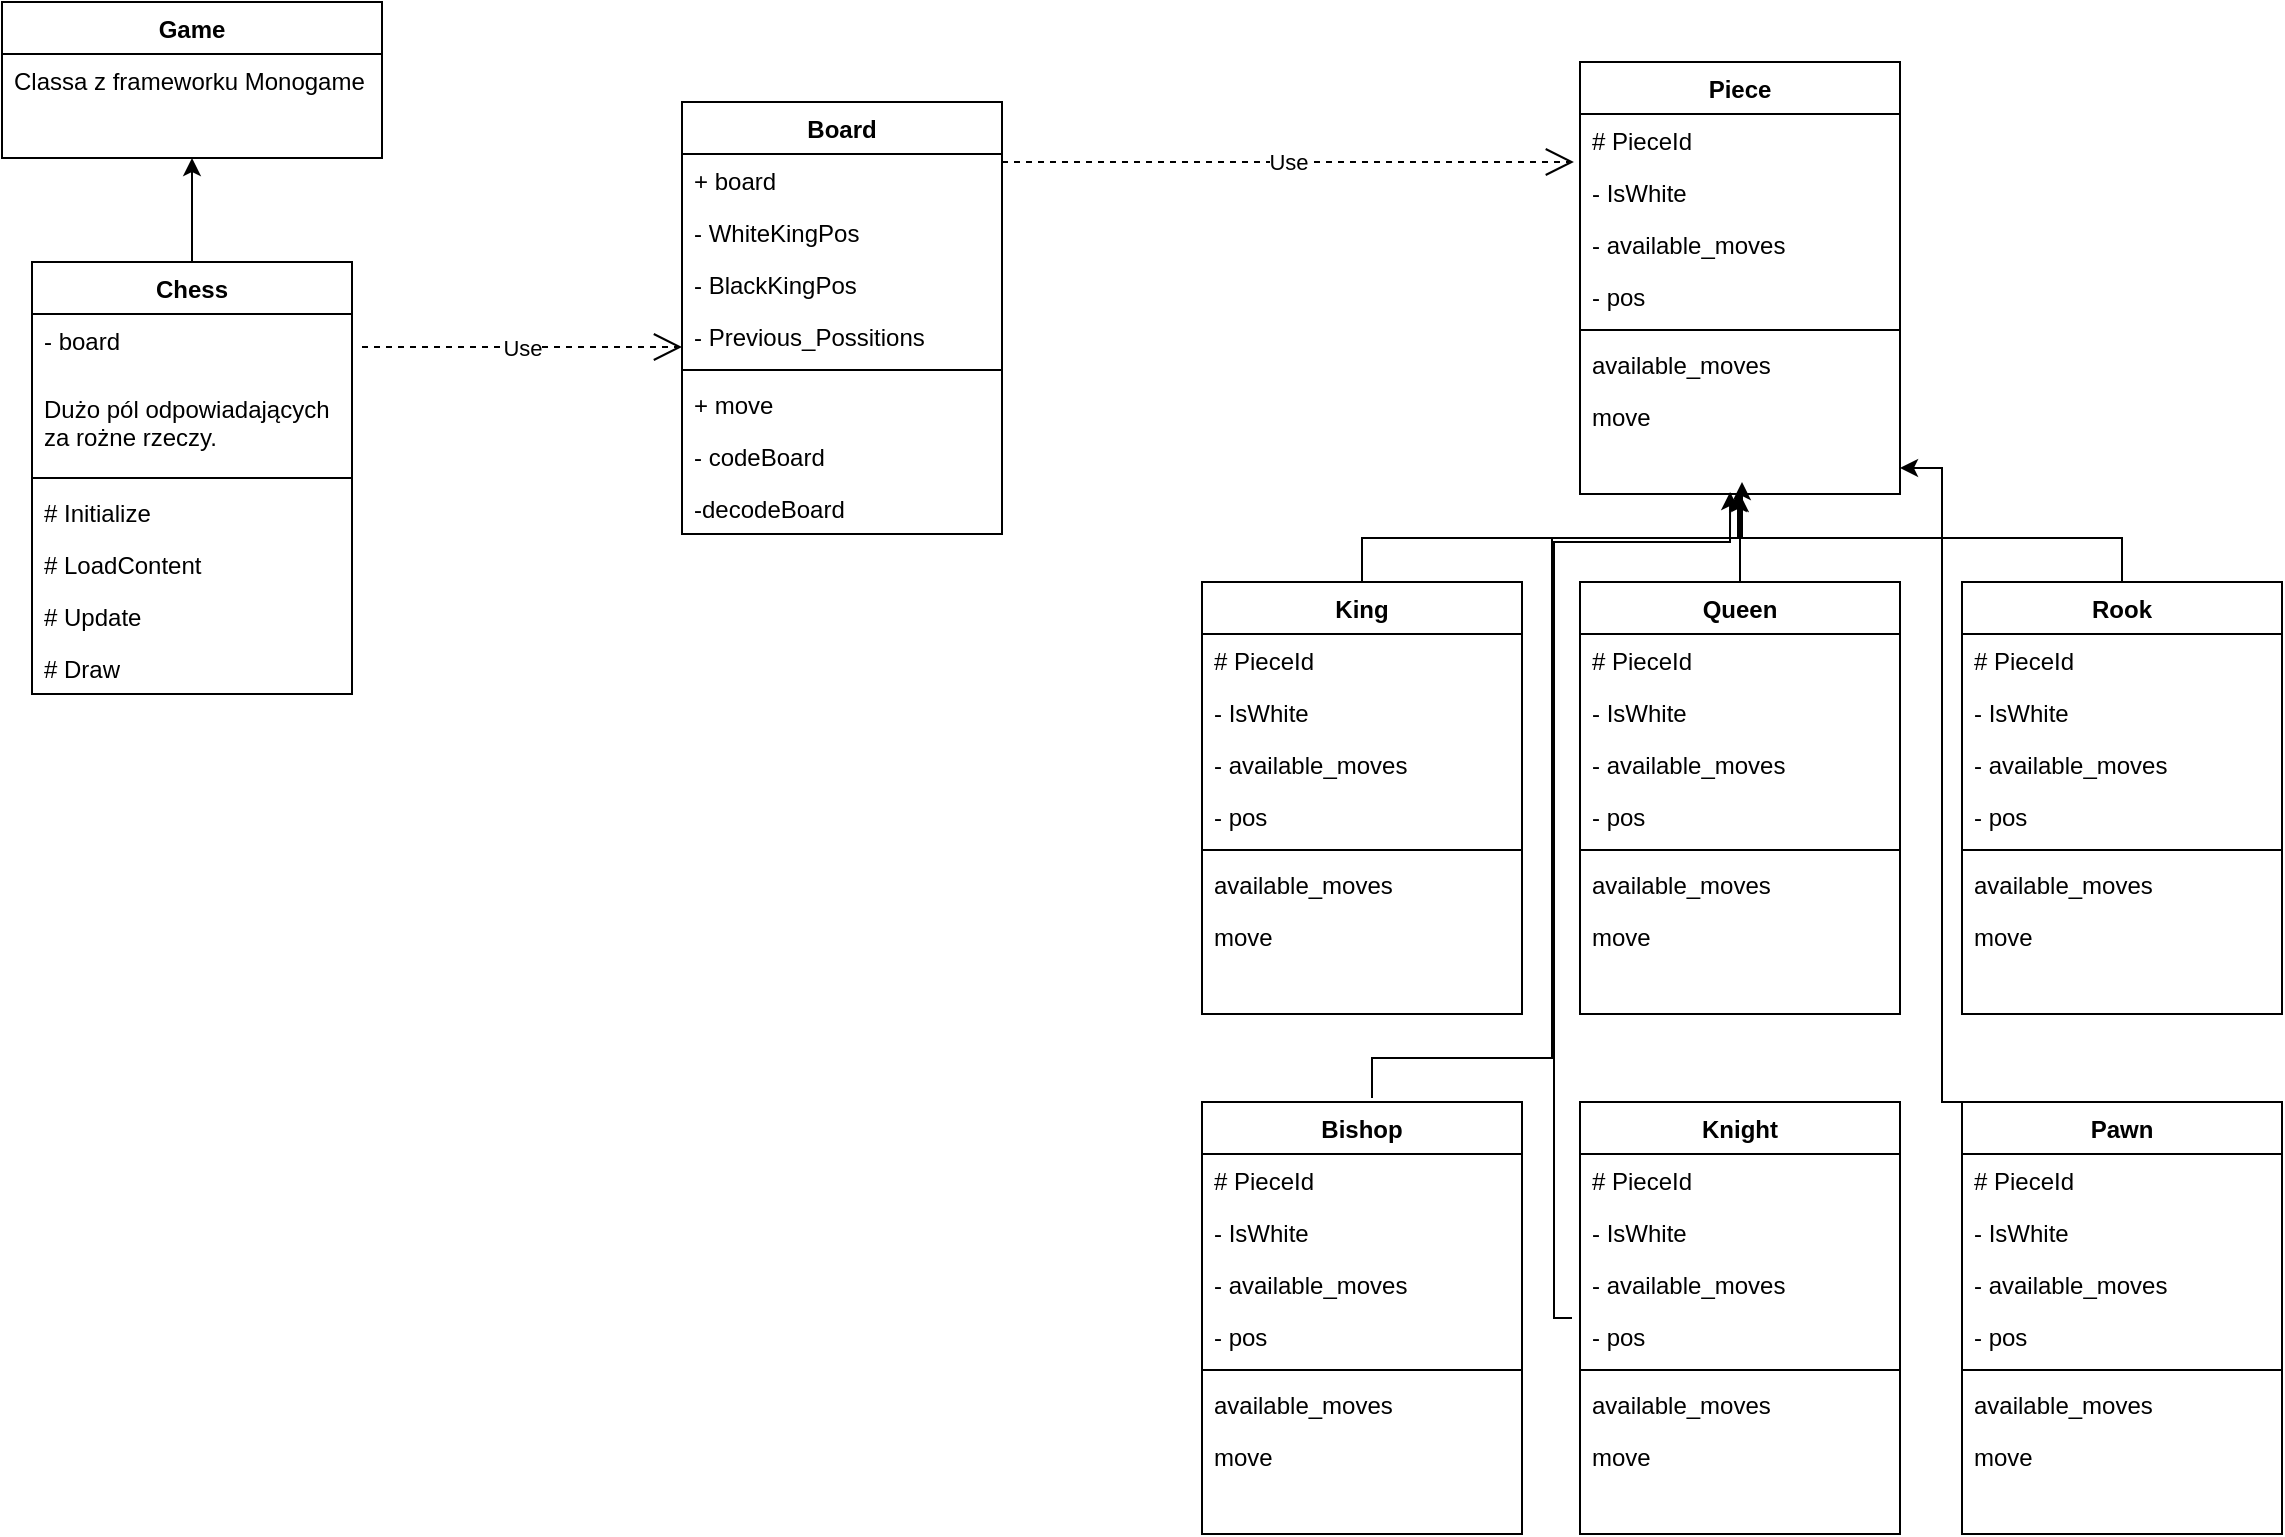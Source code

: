 <mxfile version="21.3.2" type="device">
  <diagram id="C5RBs43oDa-KdzZeNtuy" name="Page-1">
    <mxGraphModel dx="1391" dy="738" grid="1" gridSize="10" guides="1" tooltips="1" connect="1" arrows="1" fold="1" page="1" pageScale="1" pageWidth="1169" pageHeight="1654" math="0" shadow="0">
      <root>
        <mxCell id="WIyWlLk6GJQsqaUBKTNV-0" />
        <mxCell id="WIyWlLk6GJQsqaUBKTNV-1" parent="WIyWlLk6GJQsqaUBKTNV-0" />
        <mxCell id="hnld6J4qSKMDyMqWnXTM-0" value="Board" style="swimlane;fontStyle=1;align=center;verticalAlign=top;childLayout=stackLayout;horizontal=1;startSize=26;horizontalStack=0;resizeParent=1;resizeParentMax=0;resizeLast=0;collapsible=1;marginBottom=0;whiteSpace=wrap;html=1;swimlaneLine=1;" parent="WIyWlLk6GJQsqaUBKTNV-1" vertex="1">
          <mxGeometry x="360" y="70" width="160" height="216" as="geometry" />
        </mxCell>
        <mxCell id="hnld6J4qSKMDyMqWnXTM-6" value="+ board" style="text;strokeColor=none;fillColor=none;align=left;verticalAlign=top;spacingLeft=4;spacingRight=4;overflow=hidden;rotatable=0;points=[[0,0.5],[1,0.5]];portConstraint=eastwest;whiteSpace=wrap;html=1;" parent="hnld6J4qSKMDyMqWnXTM-0" vertex="1">
          <mxGeometry y="26" width="160" height="26" as="geometry" />
        </mxCell>
        <mxCell id="f7uFhoru8ntoQGOckVNi-17" value="- WhiteKingPos" style="text;strokeColor=none;fillColor=none;align=left;verticalAlign=top;spacingLeft=4;spacingRight=4;overflow=hidden;rotatable=0;points=[[0,0.5],[1,0.5]];portConstraint=eastwest;whiteSpace=wrap;html=1;" vertex="1" parent="hnld6J4qSKMDyMqWnXTM-0">
          <mxGeometry y="52" width="160" height="26" as="geometry" />
        </mxCell>
        <mxCell id="f7uFhoru8ntoQGOckVNi-18" value="- BlackKingPos" style="text;strokeColor=none;fillColor=none;align=left;verticalAlign=top;spacingLeft=4;spacingRight=4;overflow=hidden;rotatable=0;points=[[0,0.5],[1,0.5]];portConstraint=eastwest;whiteSpace=wrap;html=1;" vertex="1" parent="hnld6J4qSKMDyMqWnXTM-0">
          <mxGeometry y="78" width="160" height="26" as="geometry" />
        </mxCell>
        <mxCell id="f7uFhoru8ntoQGOckVNi-80" value="- Previous_Possitions" style="text;strokeColor=none;fillColor=none;align=left;verticalAlign=top;spacingLeft=4;spacingRight=4;overflow=hidden;rotatable=0;points=[[0,0.5],[1,0.5]];portConstraint=eastwest;whiteSpace=wrap;html=1;" vertex="1" parent="hnld6J4qSKMDyMqWnXTM-0">
          <mxGeometry y="104" width="160" height="26" as="geometry" />
        </mxCell>
        <mxCell id="f7uFhoru8ntoQGOckVNi-81" value="" style="line;strokeWidth=1;fillColor=none;align=left;verticalAlign=middle;spacingTop=-1;spacingLeft=3;spacingRight=3;rotatable=0;labelPosition=right;points=[];portConstraint=eastwest;strokeColor=inherit;" vertex="1" parent="hnld6J4qSKMDyMqWnXTM-0">
          <mxGeometry y="130" width="160" height="8" as="geometry" />
        </mxCell>
        <mxCell id="hnld6J4qSKMDyMqWnXTM-3" value="+ move" style="text;strokeColor=none;fillColor=none;align=left;verticalAlign=top;spacingLeft=4;spacingRight=4;overflow=hidden;rotatable=0;points=[[0,0.5],[1,0.5]];portConstraint=eastwest;whiteSpace=wrap;html=1;" parent="hnld6J4qSKMDyMqWnXTM-0" vertex="1">
          <mxGeometry y="138" width="160" height="26" as="geometry" />
        </mxCell>
        <mxCell id="f7uFhoru8ntoQGOckVNi-79" value="- codeBoard" style="text;strokeColor=none;fillColor=none;align=left;verticalAlign=top;spacingLeft=4;spacingRight=4;overflow=hidden;rotatable=0;points=[[0,0.5],[1,0.5]];portConstraint=eastwest;whiteSpace=wrap;html=1;" vertex="1" parent="hnld6J4qSKMDyMqWnXTM-0">
          <mxGeometry y="164" width="160" height="26" as="geometry" />
        </mxCell>
        <mxCell id="f7uFhoru8ntoQGOckVNi-78" value="-decodeBoard" style="text;strokeColor=none;fillColor=none;align=left;verticalAlign=top;spacingLeft=4;spacingRight=4;overflow=hidden;rotatable=0;points=[[0,0.5],[1,0.5]];portConstraint=eastwest;whiteSpace=wrap;html=1;" vertex="1" parent="hnld6J4qSKMDyMqWnXTM-0">
          <mxGeometry y="190" width="160" height="26" as="geometry" />
        </mxCell>
        <mxCell id="hnld6J4qSKMDyMqWnXTM-10" value="Piece" style="swimlane;fontStyle=1;align=center;verticalAlign=top;childLayout=stackLayout;horizontal=1;startSize=26;horizontalStack=0;resizeParent=1;resizeParentMax=0;resizeLast=0;collapsible=1;marginBottom=0;whiteSpace=wrap;html=1;" parent="WIyWlLk6GJQsqaUBKTNV-1" vertex="1">
          <mxGeometry x="809" y="50" width="160" height="216" as="geometry" />
        </mxCell>
        <mxCell id="hnld6J4qSKMDyMqWnXTM-11" value="# PieceId&amp;nbsp;" style="text;strokeColor=none;fillColor=none;align=left;verticalAlign=top;spacingLeft=4;spacingRight=4;overflow=hidden;rotatable=0;points=[[0,0.5],[1,0.5]];portConstraint=eastwest;whiteSpace=wrap;html=1;" parent="hnld6J4qSKMDyMqWnXTM-10" vertex="1">
          <mxGeometry y="26" width="160" height="26" as="geometry" />
        </mxCell>
        <mxCell id="hnld6J4qSKMDyMqWnXTM-15" value="- IsWhite&amp;nbsp;" style="text;strokeColor=none;fillColor=none;align=left;verticalAlign=top;spacingLeft=4;spacingRight=4;overflow=hidden;rotatable=0;points=[[0,0.5],[1,0.5]];portConstraint=eastwest;whiteSpace=wrap;html=1;" parent="hnld6J4qSKMDyMqWnXTM-10" vertex="1">
          <mxGeometry y="52" width="160" height="26" as="geometry" />
        </mxCell>
        <mxCell id="f7uFhoru8ntoQGOckVNi-19" value="- available_moves" style="text;strokeColor=none;fillColor=none;align=left;verticalAlign=top;spacingLeft=4;spacingRight=4;overflow=hidden;rotatable=0;points=[[0,0.5],[1,0.5]];portConstraint=eastwest;whiteSpace=wrap;html=1;" vertex="1" parent="hnld6J4qSKMDyMqWnXTM-10">
          <mxGeometry y="78" width="160" height="26" as="geometry" />
        </mxCell>
        <mxCell id="f7uFhoru8ntoQGOckVNi-20" value="- pos" style="text;strokeColor=none;fillColor=none;align=left;verticalAlign=top;spacingLeft=4;spacingRight=4;overflow=hidden;rotatable=0;points=[[0,0.5],[1,0.5]];portConstraint=eastwest;whiteSpace=wrap;html=1;" vertex="1" parent="hnld6J4qSKMDyMqWnXTM-10">
          <mxGeometry y="104" width="160" height="26" as="geometry" />
        </mxCell>
        <mxCell id="hnld6J4qSKMDyMqWnXTM-12" value="" style="line;strokeWidth=1;fillColor=none;align=left;verticalAlign=middle;spacingTop=-1;spacingLeft=3;spacingRight=3;rotatable=0;labelPosition=right;points=[];portConstraint=eastwest;strokeColor=inherit;" parent="hnld6J4qSKMDyMqWnXTM-10" vertex="1">
          <mxGeometry y="130" width="160" height="8" as="geometry" />
        </mxCell>
        <mxCell id="hnld6J4qSKMDyMqWnXTM-13" value="available_moves" style="text;strokeColor=none;fillColor=none;align=left;verticalAlign=top;spacingLeft=4;spacingRight=4;overflow=hidden;rotatable=0;points=[[0,0.5],[1,0.5]];portConstraint=eastwest;whiteSpace=wrap;html=1;" parent="hnld6J4qSKMDyMqWnXTM-10" vertex="1">
          <mxGeometry y="138" width="160" height="26" as="geometry" />
        </mxCell>
        <mxCell id="f7uFhoru8ntoQGOckVNi-21" value="move" style="text;strokeColor=none;fillColor=none;align=left;verticalAlign=top;spacingLeft=4;spacingRight=4;overflow=hidden;rotatable=0;points=[[0,0.5],[1,0.5]];portConstraint=eastwest;whiteSpace=wrap;html=1;" vertex="1" parent="hnld6J4qSKMDyMqWnXTM-10">
          <mxGeometry y="164" width="160" height="26" as="geometry" />
        </mxCell>
        <mxCell id="f7uFhoru8ntoQGOckVNi-22" style="text;strokeColor=none;fillColor=none;align=left;verticalAlign=top;spacingLeft=4;spacingRight=4;overflow=hidden;rotatable=0;points=[[0,0.5],[1,0.5]];portConstraint=eastwest;whiteSpace=wrap;html=1;" vertex="1" parent="hnld6J4qSKMDyMqWnXTM-10">
          <mxGeometry y="190" width="160" height="26" as="geometry" />
        </mxCell>
        <mxCell id="f7uFhoru8ntoQGOckVNi-2" value="Game" style="swimlane;fontStyle=1;align=center;verticalAlign=top;childLayout=stackLayout;horizontal=1;startSize=26;horizontalStack=0;resizeParent=1;resizeParentMax=0;resizeLast=0;collapsible=1;marginBottom=0;whiteSpace=wrap;html=1;" vertex="1" parent="WIyWlLk6GJQsqaUBKTNV-1">
          <mxGeometry x="20" y="20" width="190" height="78" as="geometry" />
        </mxCell>
        <mxCell id="f7uFhoru8ntoQGOckVNi-3" value="Classa z frameworku Monogame" style="text;strokeColor=none;fillColor=none;align=left;verticalAlign=top;spacingLeft=4;spacingRight=4;overflow=hidden;rotatable=0;points=[[0,0.5],[1,0.5]];portConstraint=eastwest;whiteSpace=wrap;html=1;" vertex="1" parent="f7uFhoru8ntoQGOckVNi-2">
          <mxGeometry y="26" width="190" height="44" as="geometry" />
        </mxCell>
        <mxCell id="f7uFhoru8ntoQGOckVNi-4" value="" style="line;strokeWidth=1;fillColor=none;align=left;verticalAlign=middle;spacingTop=-1;spacingLeft=3;spacingRight=3;rotatable=0;labelPosition=right;points=[];portConstraint=eastwest;strokeColor=none;" vertex="1" parent="f7uFhoru8ntoQGOckVNi-2">
          <mxGeometry y="70" width="190" height="8" as="geometry" />
        </mxCell>
        <mxCell id="f7uFhoru8ntoQGOckVNi-13" style="edgeStyle=orthogonalEdgeStyle;rounded=0;orthogonalLoop=1;jettySize=auto;html=1;entryX=0.5;entryY=1;entryDx=0;entryDy=0;" edge="1" parent="WIyWlLk6GJQsqaUBKTNV-1" source="f7uFhoru8ntoQGOckVNi-6" target="f7uFhoru8ntoQGOckVNi-2">
          <mxGeometry relative="1" as="geometry" />
        </mxCell>
        <mxCell id="f7uFhoru8ntoQGOckVNi-6" value="Chess" style="swimlane;fontStyle=1;align=center;verticalAlign=top;childLayout=stackLayout;horizontal=1;startSize=26;horizontalStack=0;resizeParent=1;resizeParentMax=0;resizeLast=0;collapsible=1;marginBottom=0;whiteSpace=wrap;html=1;" vertex="1" parent="WIyWlLk6GJQsqaUBKTNV-1">
          <mxGeometry x="35" y="150" width="160" height="216" as="geometry" />
        </mxCell>
        <mxCell id="f7uFhoru8ntoQGOckVNi-94" value="- board" style="text;strokeColor=none;fillColor=none;align=left;verticalAlign=top;spacingLeft=4;spacingRight=4;overflow=hidden;rotatable=0;points=[[0,0.5],[1,0.5]];portConstraint=eastwest;whiteSpace=wrap;html=1;" vertex="1" parent="f7uFhoru8ntoQGOckVNi-6">
          <mxGeometry y="26" width="160" height="34" as="geometry" />
        </mxCell>
        <mxCell id="f7uFhoru8ntoQGOckVNi-7" value="Dużo pól odpowiadających za rożne rzeczy." style="text;strokeColor=none;fillColor=none;align=left;verticalAlign=top;spacingLeft=4;spacingRight=4;overflow=hidden;rotatable=0;points=[[0,0.5],[1,0.5]];portConstraint=eastwest;whiteSpace=wrap;html=1;" vertex="1" parent="f7uFhoru8ntoQGOckVNi-6">
          <mxGeometry y="60" width="160" height="44" as="geometry" />
        </mxCell>
        <mxCell id="f7uFhoru8ntoQGOckVNi-8" value="" style="line;strokeWidth=1;fillColor=none;align=left;verticalAlign=middle;spacingTop=-1;spacingLeft=3;spacingRight=3;rotatable=0;labelPosition=right;points=[];portConstraint=eastwest;strokeColor=inherit;" vertex="1" parent="f7uFhoru8ntoQGOckVNi-6">
          <mxGeometry y="104" width="160" height="8" as="geometry" />
        </mxCell>
        <mxCell id="f7uFhoru8ntoQGOckVNi-9" value="# Initialize" style="text;strokeColor=none;fillColor=none;align=left;verticalAlign=top;spacingLeft=4;spacingRight=4;overflow=hidden;rotatable=0;points=[[0,0.5],[1,0.5]];portConstraint=eastwest;whiteSpace=wrap;html=1;" vertex="1" parent="f7uFhoru8ntoQGOckVNi-6">
          <mxGeometry y="112" width="160" height="26" as="geometry" />
        </mxCell>
        <mxCell id="f7uFhoru8ntoQGOckVNi-98" value="# LoadContent" style="text;strokeColor=none;fillColor=none;align=left;verticalAlign=top;spacingLeft=4;spacingRight=4;overflow=hidden;rotatable=0;points=[[0,0.5],[1,0.5]];portConstraint=eastwest;whiteSpace=wrap;html=1;" vertex="1" parent="f7uFhoru8ntoQGOckVNi-6">
          <mxGeometry y="138" width="160" height="26" as="geometry" />
        </mxCell>
        <mxCell id="f7uFhoru8ntoQGOckVNi-97" value="# Update" style="text;strokeColor=none;fillColor=none;align=left;verticalAlign=top;spacingLeft=4;spacingRight=4;overflow=hidden;rotatable=0;points=[[0,0.5],[1,0.5]];portConstraint=eastwest;whiteSpace=wrap;html=1;" vertex="1" parent="f7uFhoru8ntoQGOckVNi-6">
          <mxGeometry y="164" width="160" height="26" as="geometry" />
        </mxCell>
        <mxCell id="f7uFhoru8ntoQGOckVNi-96" value="# Draw" style="text;strokeColor=none;fillColor=none;align=left;verticalAlign=top;spacingLeft=4;spacingRight=4;overflow=hidden;rotatable=0;points=[[0,0.5],[1,0.5]];portConstraint=eastwest;whiteSpace=wrap;html=1;" vertex="1" parent="f7uFhoru8ntoQGOckVNi-6">
          <mxGeometry y="190" width="160" height="26" as="geometry" />
        </mxCell>
        <mxCell id="f7uFhoru8ntoQGOckVNi-82" style="edgeStyle=orthogonalEdgeStyle;rounded=0;orthogonalLoop=1;jettySize=auto;html=1;exitX=0.5;exitY=0;exitDx=0;exitDy=0;entryX=0.494;entryY=1;entryDx=0;entryDy=0;entryPerimeter=0;" edge="1" parent="WIyWlLk6GJQsqaUBKTNV-1" source="f7uFhoru8ntoQGOckVNi-23" target="f7uFhoru8ntoQGOckVNi-22">
          <mxGeometry relative="1" as="geometry">
            <mxPoint x="700" y="190" as="targetPoint" />
          </mxGeometry>
        </mxCell>
        <mxCell id="f7uFhoru8ntoQGOckVNi-23" value="King" style="swimlane;fontStyle=1;align=center;verticalAlign=top;childLayout=stackLayout;horizontal=1;startSize=26;horizontalStack=0;resizeParent=1;resizeParentMax=0;resizeLast=0;collapsible=1;marginBottom=0;whiteSpace=wrap;html=1;" vertex="1" parent="WIyWlLk6GJQsqaUBKTNV-1">
          <mxGeometry x="620" y="310" width="160" height="216" as="geometry" />
        </mxCell>
        <mxCell id="f7uFhoru8ntoQGOckVNi-24" value="# PieceId&amp;nbsp;" style="text;strokeColor=none;fillColor=none;align=left;verticalAlign=top;spacingLeft=4;spacingRight=4;overflow=hidden;rotatable=0;points=[[0,0.5],[1,0.5]];portConstraint=eastwest;whiteSpace=wrap;html=1;" vertex="1" parent="f7uFhoru8ntoQGOckVNi-23">
          <mxGeometry y="26" width="160" height="26" as="geometry" />
        </mxCell>
        <mxCell id="f7uFhoru8ntoQGOckVNi-25" value="- IsWhite&amp;nbsp;" style="text;strokeColor=none;fillColor=none;align=left;verticalAlign=top;spacingLeft=4;spacingRight=4;overflow=hidden;rotatable=0;points=[[0,0.5],[1,0.5]];portConstraint=eastwest;whiteSpace=wrap;html=1;" vertex="1" parent="f7uFhoru8ntoQGOckVNi-23">
          <mxGeometry y="52" width="160" height="26" as="geometry" />
        </mxCell>
        <mxCell id="f7uFhoru8ntoQGOckVNi-26" value="- available_moves" style="text;strokeColor=none;fillColor=none;align=left;verticalAlign=top;spacingLeft=4;spacingRight=4;overflow=hidden;rotatable=0;points=[[0,0.5],[1,0.5]];portConstraint=eastwest;whiteSpace=wrap;html=1;" vertex="1" parent="f7uFhoru8ntoQGOckVNi-23">
          <mxGeometry y="78" width="160" height="26" as="geometry" />
        </mxCell>
        <mxCell id="f7uFhoru8ntoQGOckVNi-27" value="- pos" style="text;strokeColor=none;fillColor=none;align=left;verticalAlign=top;spacingLeft=4;spacingRight=4;overflow=hidden;rotatable=0;points=[[0,0.5],[1,0.5]];portConstraint=eastwest;whiteSpace=wrap;html=1;" vertex="1" parent="f7uFhoru8ntoQGOckVNi-23">
          <mxGeometry y="104" width="160" height="26" as="geometry" />
        </mxCell>
        <mxCell id="f7uFhoru8ntoQGOckVNi-28" value="" style="line;strokeWidth=1;fillColor=none;align=left;verticalAlign=middle;spacingTop=-1;spacingLeft=3;spacingRight=3;rotatable=0;labelPosition=right;points=[];portConstraint=eastwest;strokeColor=inherit;" vertex="1" parent="f7uFhoru8ntoQGOckVNi-23">
          <mxGeometry y="130" width="160" height="8" as="geometry" />
        </mxCell>
        <mxCell id="f7uFhoru8ntoQGOckVNi-29" value="available_moves" style="text;strokeColor=none;fillColor=none;align=left;verticalAlign=top;spacingLeft=4;spacingRight=4;overflow=hidden;rotatable=0;points=[[0,0.5],[1,0.5]];portConstraint=eastwest;whiteSpace=wrap;html=1;" vertex="1" parent="f7uFhoru8ntoQGOckVNi-23">
          <mxGeometry y="138" width="160" height="26" as="geometry" />
        </mxCell>
        <mxCell id="f7uFhoru8ntoQGOckVNi-30" value="move" style="text;strokeColor=none;fillColor=none;align=left;verticalAlign=top;spacingLeft=4;spacingRight=4;overflow=hidden;rotatable=0;points=[[0,0.5],[1,0.5]];portConstraint=eastwest;whiteSpace=wrap;html=1;" vertex="1" parent="f7uFhoru8ntoQGOckVNi-23">
          <mxGeometry y="164" width="160" height="26" as="geometry" />
        </mxCell>
        <mxCell id="f7uFhoru8ntoQGOckVNi-31" style="text;strokeColor=none;fillColor=none;align=left;verticalAlign=top;spacingLeft=4;spacingRight=4;overflow=hidden;rotatable=0;points=[[0,0.5],[1,0.5]];portConstraint=eastwest;whiteSpace=wrap;html=1;" vertex="1" parent="f7uFhoru8ntoQGOckVNi-23">
          <mxGeometry y="190" width="160" height="26" as="geometry" />
        </mxCell>
        <mxCell id="f7uFhoru8ntoQGOckVNi-83" style="edgeStyle=orthogonalEdgeStyle;rounded=0;orthogonalLoop=1;jettySize=auto;html=1;exitX=0.5;exitY=0;exitDx=0;exitDy=0;entryX=0.5;entryY=1;entryDx=0;entryDy=0;entryPerimeter=0;" edge="1" parent="WIyWlLk6GJQsqaUBKTNV-1" source="f7uFhoru8ntoQGOckVNi-32" target="f7uFhoru8ntoQGOckVNi-22">
          <mxGeometry relative="1" as="geometry" />
        </mxCell>
        <mxCell id="f7uFhoru8ntoQGOckVNi-32" value="Queen" style="swimlane;fontStyle=1;align=center;verticalAlign=top;childLayout=stackLayout;horizontal=1;startSize=26;horizontalStack=0;resizeParent=1;resizeParentMax=0;resizeLast=0;collapsible=1;marginBottom=0;whiteSpace=wrap;html=1;" vertex="1" parent="WIyWlLk6GJQsqaUBKTNV-1">
          <mxGeometry x="809" y="310" width="160" height="216" as="geometry" />
        </mxCell>
        <mxCell id="f7uFhoru8ntoQGOckVNi-33" value="# PieceId&amp;nbsp;" style="text;strokeColor=none;fillColor=none;align=left;verticalAlign=top;spacingLeft=4;spacingRight=4;overflow=hidden;rotatable=0;points=[[0,0.5],[1,0.5]];portConstraint=eastwest;whiteSpace=wrap;html=1;" vertex="1" parent="f7uFhoru8ntoQGOckVNi-32">
          <mxGeometry y="26" width="160" height="26" as="geometry" />
        </mxCell>
        <mxCell id="f7uFhoru8ntoQGOckVNi-34" value="- IsWhite&amp;nbsp;" style="text;strokeColor=none;fillColor=none;align=left;verticalAlign=top;spacingLeft=4;spacingRight=4;overflow=hidden;rotatable=0;points=[[0,0.5],[1,0.5]];portConstraint=eastwest;whiteSpace=wrap;html=1;" vertex="1" parent="f7uFhoru8ntoQGOckVNi-32">
          <mxGeometry y="52" width="160" height="26" as="geometry" />
        </mxCell>
        <mxCell id="f7uFhoru8ntoQGOckVNi-35" value="- available_moves" style="text;strokeColor=none;fillColor=none;align=left;verticalAlign=top;spacingLeft=4;spacingRight=4;overflow=hidden;rotatable=0;points=[[0,0.5],[1,0.5]];portConstraint=eastwest;whiteSpace=wrap;html=1;" vertex="1" parent="f7uFhoru8ntoQGOckVNi-32">
          <mxGeometry y="78" width="160" height="26" as="geometry" />
        </mxCell>
        <mxCell id="f7uFhoru8ntoQGOckVNi-36" value="- pos" style="text;strokeColor=none;fillColor=none;align=left;verticalAlign=top;spacingLeft=4;spacingRight=4;overflow=hidden;rotatable=0;points=[[0,0.5],[1,0.5]];portConstraint=eastwest;whiteSpace=wrap;html=1;" vertex="1" parent="f7uFhoru8ntoQGOckVNi-32">
          <mxGeometry y="104" width="160" height="26" as="geometry" />
        </mxCell>
        <mxCell id="f7uFhoru8ntoQGOckVNi-37" value="" style="line;strokeWidth=1;fillColor=none;align=left;verticalAlign=middle;spacingTop=-1;spacingLeft=3;spacingRight=3;rotatable=0;labelPosition=right;points=[];portConstraint=eastwest;strokeColor=inherit;" vertex="1" parent="f7uFhoru8ntoQGOckVNi-32">
          <mxGeometry y="130" width="160" height="8" as="geometry" />
        </mxCell>
        <mxCell id="f7uFhoru8ntoQGOckVNi-38" value="available_moves" style="text;strokeColor=none;fillColor=none;align=left;verticalAlign=top;spacingLeft=4;spacingRight=4;overflow=hidden;rotatable=0;points=[[0,0.5],[1,0.5]];portConstraint=eastwest;whiteSpace=wrap;html=1;" vertex="1" parent="f7uFhoru8ntoQGOckVNi-32">
          <mxGeometry y="138" width="160" height="26" as="geometry" />
        </mxCell>
        <mxCell id="f7uFhoru8ntoQGOckVNi-39" value="move" style="text;strokeColor=none;fillColor=none;align=left;verticalAlign=top;spacingLeft=4;spacingRight=4;overflow=hidden;rotatable=0;points=[[0,0.5],[1,0.5]];portConstraint=eastwest;whiteSpace=wrap;html=1;" vertex="1" parent="f7uFhoru8ntoQGOckVNi-32">
          <mxGeometry y="164" width="160" height="26" as="geometry" />
        </mxCell>
        <mxCell id="f7uFhoru8ntoQGOckVNi-40" style="text;strokeColor=none;fillColor=none;align=left;verticalAlign=top;spacingLeft=4;spacingRight=4;overflow=hidden;rotatable=0;points=[[0,0.5],[1,0.5]];portConstraint=eastwest;whiteSpace=wrap;html=1;" vertex="1" parent="f7uFhoru8ntoQGOckVNi-32">
          <mxGeometry y="190" width="160" height="26" as="geometry" />
        </mxCell>
        <mxCell id="f7uFhoru8ntoQGOckVNi-84" style="edgeStyle=orthogonalEdgeStyle;rounded=0;orthogonalLoop=1;jettySize=auto;html=1;exitX=0.5;exitY=0;exitDx=0;exitDy=0;entryX=0.494;entryY=0.962;entryDx=0;entryDy=0;entryPerimeter=0;" edge="1" parent="WIyWlLk6GJQsqaUBKTNV-1" source="f7uFhoru8ntoQGOckVNi-41" target="f7uFhoru8ntoQGOckVNi-22">
          <mxGeometry relative="1" as="geometry" />
        </mxCell>
        <mxCell id="f7uFhoru8ntoQGOckVNi-41" value="Rook" style="swimlane;fontStyle=1;align=center;verticalAlign=top;childLayout=stackLayout;horizontal=1;startSize=26;horizontalStack=0;resizeParent=1;resizeParentMax=0;resizeLast=0;collapsible=1;marginBottom=0;whiteSpace=wrap;html=1;" vertex="1" parent="WIyWlLk6GJQsqaUBKTNV-1">
          <mxGeometry x="1000" y="310" width="160" height="216" as="geometry" />
        </mxCell>
        <mxCell id="f7uFhoru8ntoQGOckVNi-42" value="# PieceId&amp;nbsp;" style="text;strokeColor=none;fillColor=none;align=left;verticalAlign=top;spacingLeft=4;spacingRight=4;overflow=hidden;rotatable=0;points=[[0,0.5],[1,0.5]];portConstraint=eastwest;whiteSpace=wrap;html=1;" vertex="1" parent="f7uFhoru8ntoQGOckVNi-41">
          <mxGeometry y="26" width="160" height="26" as="geometry" />
        </mxCell>
        <mxCell id="f7uFhoru8ntoQGOckVNi-43" value="- IsWhite&amp;nbsp;" style="text;strokeColor=none;fillColor=none;align=left;verticalAlign=top;spacingLeft=4;spacingRight=4;overflow=hidden;rotatable=0;points=[[0,0.5],[1,0.5]];portConstraint=eastwest;whiteSpace=wrap;html=1;" vertex="1" parent="f7uFhoru8ntoQGOckVNi-41">
          <mxGeometry y="52" width="160" height="26" as="geometry" />
        </mxCell>
        <mxCell id="f7uFhoru8ntoQGOckVNi-44" value="- available_moves" style="text;strokeColor=none;fillColor=none;align=left;verticalAlign=top;spacingLeft=4;spacingRight=4;overflow=hidden;rotatable=0;points=[[0,0.5],[1,0.5]];portConstraint=eastwest;whiteSpace=wrap;html=1;" vertex="1" parent="f7uFhoru8ntoQGOckVNi-41">
          <mxGeometry y="78" width="160" height="26" as="geometry" />
        </mxCell>
        <mxCell id="f7uFhoru8ntoQGOckVNi-45" value="- pos" style="text;strokeColor=none;fillColor=none;align=left;verticalAlign=top;spacingLeft=4;spacingRight=4;overflow=hidden;rotatable=0;points=[[0,0.5],[1,0.5]];portConstraint=eastwest;whiteSpace=wrap;html=1;" vertex="1" parent="f7uFhoru8ntoQGOckVNi-41">
          <mxGeometry y="104" width="160" height="26" as="geometry" />
        </mxCell>
        <mxCell id="f7uFhoru8ntoQGOckVNi-46" value="" style="line;strokeWidth=1;fillColor=none;align=left;verticalAlign=middle;spacingTop=-1;spacingLeft=3;spacingRight=3;rotatable=0;labelPosition=right;points=[];portConstraint=eastwest;strokeColor=inherit;" vertex="1" parent="f7uFhoru8ntoQGOckVNi-41">
          <mxGeometry y="130" width="160" height="8" as="geometry" />
        </mxCell>
        <mxCell id="f7uFhoru8ntoQGOckVNi-47" value="available_moves" style="text;strokeColor=none;fillColor=none;align=left;verticalAlign=top;spacingLeft=4;spacingRight=4;overflow=hidden;rotatable=0;points=[[0,0.5],[1,0.5]];portConstraint=eastwest;whiteSpace=wrap;html=1;" vertex="1" parent="f7uFhoru8ntoQGOckVNi-41">
          <mxGeometry y="138" width="160" height="26" as="geometry" />
        </mxCell>
        <mxCell id="f7uFhoru8ntoQGOckVNi-48" value="move" style="text;strokeColor=none;fillColor=none;align=left;verticalAlign=top;spacingLeft=4;spacingRight=4;overflow=hidden;rotatable=0;points=[[0,0.5],[1,0.5]];portConstraint=eastwest;whiteSpace=wrap;html=1;" vertex="1" parent="f7uFhoru8ntoQGOckVNi-41">
          <mxGeometry y="164" width="160" height="26" as="geometry" />
        </mxCell>
        <mxCell id="f7uFhoru8ntoQGOckVNi-49" style="text;strokeColor=none;fillColor=none;align=left;verticalAlign=top;spacingLeft=4;spacingRight=4;overflow=hidden;rotatable=0;points=[[0,0.5],[1,0.5]];portConstraint=eastwest;whiteSpace=wrap;html=1;" vertex="1" parent="f7uFhoru8ntoQGOckVNi-41">
          <mxGeometry y="190" width="160" height="26" as="geometry" />
        </mxCell>
        <mxCell id="f7uFhoru8ntoQGOckVNi-85" style="edgeStyle=orthogonalEdgeStyle;rounded=0;orthogonalLoop=1;jettySize=auto;html=1;exitX=0.5;exitY=0;exitDx=0;exitDy=0;" edge="1" parent="WIyWlLk6GJQsqaUBKTNV-1">
          <mxGeometry relative="1" as="geometry">
            <mxPoint x="705" y="568" as="sourcePoint" />
            <mxPoint x="890" y="260" as="targetPoint" />
            <Array as="points">
              <mxPoint x="705" y="548" />
              <mxPoint x="795" y="548" />
              <mxPoint x="795" y="288" />
              <mxPoint x="890" y="288" />
            </Array>
          </mxGeometry>
        </mxCell>
        <mxCell id="f7uFhoru8ntoQGOckVNi-50" value="Bishop" style="swimlane;fontStyle=1;align=center;verticalAlign=top;childLayout=stackLayout;horizontal=1;startSize=26;horizontalStack=0;resizeParent=1;resizeParentMax=0;resizeLast=0;collapsible=1;marginBottom=0;whiteSpace=wrap;html=1;" vertex="1" parent="WIyWlLk6GJQsqaUBKTNV-1">
          <mxGeometry x="620" y="570" width="160" height="216" as="geometry" />
        </mxCell>
        <mxCell id="f7uFhoru8ntoQGOckVNi-51" value="# PieceId&amp;nbsp;" style="text;strokeColor=none;fillColor=none;align=left;verticalAlign=top;spacingLeft=4;spacingRight=4;overflow=hidden;rotatable=0;points=[[0,0.5],[1,0.5]];portConstraint=eastwest;whiteSpace=wrap;html=1;" vertex="1" parent="f7uFhoru8ntoQGOckVNi-50">
          <mxGeometry y="26" width="160" height="26" as="geometry" />
        </mxCell>
        <mxCell id="f7uFhoru8ntoQGOckVNi-52" value="- IsWhite&amp;nbsp;" style="text;strokeColor=none;fillColor=none;align=left;verticalAlign=top;spacingLeft=4;spacingRight=4;overflow=hidden;rotatable=0;points=[[0,0.5],[1,0.5]];portConstraint=eastwest;whiteSpace=wrap;html=1;" vertex="1" parent="f7uFhoru8ntoQGOckVNi-50">
          <mxGeometry y="52" width="160" height="26" as="geometry" />
        </mxCell>
        <mxCell id="f7uFhoru8ntoQGOckVNi-53" value="- available_moves" style="text;strokeColor=none;fillColor=none;align=left;verticalAlign=top;spacingLeft=4;spacingRight=4;overflow=hidden;rotatable=0;points=[[0,0.5],[1,0.5]];portConstraint=eastwest;whiteSpace=wrap;html=1;" vertex="1" parent="f7uFhoru8ntoQGOckVNi-50">
          <mxGeometry y="78" width="160" height="26" as="geometry" />
        </mxCell>
        <mxCell id="f7uFhoru8ntoQGOckVNi-54" value="- pos" style="text;strokeColor=none;fillColor=none;align=left;verticalAlign=top;spacingLeft=4;spacingRight=4;overflow=hidden;rotatable=0;points=[[0,0.5],[1,0.5]];portConstraint=eastwest;whiteSpace=wrap;html=1;" vertex="1" parent="f7uFhoru8ntoQGOckVNi-50">
          <mxGeometry y="104" width="160" height="26" as="geometry" />
        </mxCell>
        <mxCell id="f7uFhoru8ntoQGOckVNi-55" value="" style="line;strokeWidth=1;fillColor=none;align=left;verticalAlign=middle;spacingTop=-1;spacingLeft=3;spacingRight=3;rotatable=0;labelPosition=right;points=[];portConstraint=eastwest;strokeColor=inherit;" vertex="1" parent="f7uFhoru8ntoQGOckVNi-50">
          <mxGeometry y="130" width="160" height="8" as="geometry" />
        </mxCell>
        <mxCell id="f7uFhoru8ntoQGOckVNi-56" value="available_moves" style="text;strokeColor=none;fillColor=none;align=left;verticalAlign=top;spacingLeft=4;spacingRight=4;overflow=hidden;rotatable=0;points=[[0,0.5],[1,0.5]];portConstraint=eastwest;whiteSpace=wrap;html=1;" vertex="1" parent="f7uFhoru8ntoQGOckVNi-50">
          <mxGeometry y="138" width="160" height="26" as="geometry" />
        </mxCell>
        <mxCell id="f7uFhoru8ntoQGOckVNi-57" value="move" style="text;strokeColor=none;fillColor=none;align=left;verticalAlign=top;spacingLeft=4;spacingRight=4;overflow=hidden;rotatable=0;points=[[0,0.5],[1,0.5]];portConstraint=eastwest;whiteSpace=wrap;html=1;" vertex="1" parent="f7uFhoru8ntoQGOckVNi-50">
          <mxGeometry y="164" width="160" height="26" as="geometry" />
        </mxCell>
        <mxCell id="f7uFhoru8ntoQGOckVNi-58" style="text;strokeColor=none;fillColor=none;align=left;verticalAlign=top;spacingLeft=4;spacingRight=4;overflow=hidden;rotatable=0;points=[[0,0.5],[1,0.5]];portConstraint=eastwest;whiteSpace=wrap;html=1;" vertex="1" parent="f7uFhoru8ntoQGOckVNi-50">
          <mxGeometry y="190" width="160" height="26" as="geometry" />
        </mxCell>
        <mxCell id="f7uFhoru8ntoQGOckVNi-88" style="edgeStyle=orthogonalEdgeStyle;rounded=0;orthogonalLoop=1;jettySize=auto;html=1;entryX=0.494;entryY=0.962;entryDx=0;entryDy=0;entryPerimeter=0;" edge="1" parent="WIyWlLk6GJQsqaUBKTNV-1">
          <mxGeometry relative="1" as="geometry">
            <mxPoint x="805" y="678" as="sourcePoint" />
            <mxPoint x="884.04" y="265.012" as="targetPoint" />
            <Array as="points">
              <mxPoint x="796" y="678" />
              <mxPoint x="796" y="290" />
              <mxPoint x="884" y="290" />
            </Array>
          </mxGeometry>
        </mxCell>
        <mxCell id="f7uFhoru8ntoQGOckVNi-59" value="Knight" style="swimlane;fontStyle=1;align=center;verticalAlign=top;childLayout=stackLayout;horizontal=1;startSize=26;horizontalStack=0;resizeParent=1;resizeParentMax=0;resizeLast=0;collapsible=1;marginBottom=0;whiteSpace=wrap;html=1;" vertex="1" parent="WIyWlLk6GJQsqaUBKTNV-1">
          <mxGeometry x="809" y="570" width="160" height="216" as="geometry" />
        </mxCell>
        <mxCell id="f7uFhoru8ntoQGOckVNi-60" value="# PieceId&amp;nbsp;" style="text;strokeColor=none;fillColor=none;align=left;verticalAlign=top;spacingLeft=4;spacingRight=4;overflow=hidden;rotatable=0;points=[[0,0.5],[1,0.5]];portConstraint=eastwest;whiteSpace=wrap;html=1;" vertex="1" parent="f7uFhoru8ntoQGOckVNi-59">
          <mxGeometry y="26" width="160" height="26" as="geometry" />
        </mxCell>
        <mxCell id="f7uFhoru8ntoQGOckVNi-61" value="- IsWhite&amp;nbsp;" style="text;strokeColor=none;fillColor=none;align=left;verticalAlign=top;spacingLeft=4;spacingRight=4;overflow=hidden;rotatable=0;points=[[0,0.5],[1,0.5]];portConstraint=eastwest;whiteSpace=wrap;html=1;" vertex="1" parent="f7uFhoru8ntoQGOckVNi-59">
          <mxGeometry y="52" width="160" height="26" as="geometry" />
        </mxCell>
        <mxCell id="f7uFhoru8ntoQGOckVNi-62" value="- available_moves" style="text;strokeColor=none;fillColor=none;align=left;verticalAlign=top;spacingLeft=4;spacingRight=4;overflow=hidden;rotatable=0;points=[[0,0.5],[1,0.5]];portConstraint=eastwest;whiteSpace=wrap;html=1;" vertex="1" parent="f7uFhoru8ntoQGOckVNi-59">
          <mxGeometry y="78" width="160" height="26" as="geometry" />
        </mxCell>
        <mxCell id="f7uFhoru8ntoQGOckVNi-63" value="- pos" style="text;strokeColor=none;fillColor=none;align=left;verticalAlign=top;spacingLeft=4;spacingRight=4;overflow=hidden;rotatable=0;points=[[0,0.5],[1,0.5]];portConstraint=eastwest;whiteSpace=wrap;html=1;" vertex="1" parent="f7uFhoru8ntoQGOckVNi-59">
          <mxGeometry y="104" width="160" height="26" as="geometry" />
        </mxCell>
        <mxCell id="f7uFhoru8ntoQGOckVNi-64" value="" style="line;strokeWidth=1;fillColor=none;align=left;verticalAlign=middle;spacingTop=-1;spacingLeft=3;spacingRight=3;rotatable=0;labelPosition=right;points=[];portConstraint=eastwest;strokeColor=inherit;" vertex="1" parent="f7uFhoru8ntoQGOckVNi-59">
          <mxGeometry y="130" width="160" height="8" as="geometry" />
        </mxCell>
        <mxCell id="f7uFhoru8ntoQGOckVNi-65" value="available_moves" style="text;strokeColor=none;fillColor=none;align=left;verticalAlign=top;spacingLeft=4;spacingRight=4;overflow=hidden;rotatable=0;points=[[0,0.5],[1,0.5]];portConstraint=eastwest;whiteSpace=wrap;html=1;" vertex="1" parent="f7uFhoru8ntoQGOckVNi-59">
          <mxGeometry y="138" width="160" height="26" as="geometry" />
        </mxCell>
        <mxCell id="f7uFhoru8ntoQGOckVNi-66" value="move" style="text;strokeColor=none;fillColor=none;align=left;verticalAlign=top;spacingLeft=4;spacingRight=4;overflow=hidden;rotatable=0;points=[[0,0.5],[1,0.5]];portConstraint=eastwest;whiteSpace=wrap;html=1;" vertex="1" parent="f7uFhoru8ntoQGOckVNi-59">
          <mxGeometry y="164" width="160" height="26" as="geometry" />
        </mxCell>
        <mxCell id="f7uFhoru8ntoQGOckVNi-67" style="text;strokeColor=none;fillColor=none;align=left;verticalAlign=top;spacingLeft=4;spacingRight=4;overflow=hidden;rotatable=0;points=[[0,0.5],[1,0.5]];portConstraint=eastwest;whiteSpace=wrap;html=1;" vertex="1" parent="f7uFhoru8ntoQGOckVNi-59">
          <mxGeometry y="190" width="160" height="26" as="geometry" />
        </mxCell>
        <mxCell id="f7uFhoru8ntoQGOckVNi-91" style="edgeStyle=orthogonalEdgeStyle;rounded=0;orthogonalLoop=1;jettySize=auto;html=1;exitX=0.5;exitY=0;exitDx=0;exitDy=0;" edge="1" parent="WIyWlLk6GJQsqaUBKTNV-1" source="f7uFhoru8ntoQGOckVNi-68" target="f7uFhoru8ntoQGOckVNi-22">
          <mxGeometry relative="1" as="geometry">
            <Array as="points">
              <mxPoint x="990" y="570" />
              <mxPoint x="990" y="253" />
            </Array>
          </mxGeometry>
        </mxCell>
        <mxCell id="f7uFhoru8ntoQGOckVNi-68" value="Pawn" style="swimlane;fontStyle=1;align=center;verticalAlign=top;childLayout=stackLayout;horizontal=1;startSize=26;horizontalStack=0;resizeParent=1;resizeParentMax=0;resizeLast=0;collapsible=1;marginBottom=0;whiteSpace=wrap;html=1;" vertex="1" parent="WIyWlLk6GJQsqaUBKTNV-1">
          <mxGeometry x="1000" y="570" width="160" height="216" as="geometry" />
        </mxCell>
        <mxCell id="f7uFhoru8ntoQGOckVNi-69" value="# PieceId&amp;nbsp;" style="text;strokeColor=none;fillColor=none;align=left;verticalAlign=top;spacingLeft=4;spacingRight=4;overflow=hidden;rotatable=0;points=[[0,0.5],[1,0.5]];portConstraint=eastwest;whiteSpace=wrap;html=1;" vertex="1" parent="f7uFhoru8ntoQGOckVNi-68">
          <mxGeometry y="26" width="160" height="26" as="geometry" />
        </mxCell>
        <mxCell id="f7uFhoru8ntoQGOckVNi-70" value="- IsWhite&amp;nbsp;" style="text;strokeColor=none;fillColor=none;align=left;verticalAlign=top;spacingLeft=4;spacingRight=4;overflow=hidden;rotatable=0;points=[[0,0.5],[1,0.5]];portConstraint=eastwest;whiteSpace=wrap;html=1;" vertex="1" parent="f7uFhoru8ntoQGOckVNi-68">
          <mxGeometry y="52" width="160" height="26" as="geometry" />
        </mxCell>
        <mxCell id="f7uFhoru8ntoQGOckVNi-71" value="- available_moves" style="text;strokeColor=none;fillColor=none;align=left;verticalAlign=top;spacingLeft=4;spacingRight=4;overflow=hidden;rotatable=0;points=[[0,0.5],[1,0.5]];portConstraint=eastwest;whiteSpace=wrap;html=1;" vertex="1" parent="f7uFhoru8ntoQGOckVNi-68">
          <mxGeometry y="78" width="160" height="26" as="geometry" />
        </mxCell>
        <mxCell id="f7uFhoru8ntoQGOckVNi-72" value="- pos" style="text;strokeColor=none;fillColor=none;align=left;verticalAlign=top;spacingLeft=4;spacingRight=4;overflow=hidden;rotatable=0;points=[[0,0.5],[1,0.5]];portConstraint=eastwest;whiteSpace=wrap;html=1;" vertex="1" parent="f7uFhoru8ntoQGOckVNi-68">
          <mxGeometry y="104" width="160" height="26" as="geometry" />
        </mxCell>
        <mxCell id="f7uFhoru8ntoQGOckVNi-73" value="" style="line;strokeWidth=1;fillColor=none;align=left;verticalAlign=middle;spacingTop=-1;spacingLeft=3;spacingRight=3;rotatable=0;labelPosition=right;points=[];portConstraint=eastwest;strokeColor=inherit;" vertex="1" parent="f7uFhoru8ntoQGOckVNi-68">
          <mxGeometry y="130" width="160" height="8" as="geometry" />
        </mxCell>
        <mxCell id="f7uFhoru8ntoQGOckVNi-74" value="available_moves" style="text;strokeColor=none;fillColor=none;align=left;verticalAlign=top;spacingLeft=4;spacingRight=4;overflow=hidden;rotatable=0;points=[[0,0.5],[1,0.5]];portConstraint=eastwest;whiteSpace=wrap;html=1;" vertex="1" parent="f7uFhoru8ntoQGOckVNi-68">
          <mxGeometry y="138" width="160" height="26" as="geometry" />
        </mxCell>
        <mxCell id="f7uFhoru8ntoQGOckVNi-75" value="move" style="text;strokeColor=none;fillColor=none;align=left;verticalAlign=top;spacingLeft=4;spacingRight=4;overflow=hidden;rotatable=0;points=[[0,0.5],[1,0.5]];portConstraint=eastwest;whiteSpace=wrap;html=1;" vertex="1" parent="f7uFhoru8ntoQGOckVNi-68">
          <mxGeometry y="164" width="160" height="26" as="geometry" />
        </mxCell>
        <mxCell id="f7uFhoru8ntoQGOckVNi-76" style="text;strokeColor=none;fillColor=none;align=left;verticalAlign=top;spacingLeft=4;spacingRight=4;overflow=hidden;rotatable=0;points=[[0,0.5],[1,0.5]];portConstraint=eastwest;whiteSpace=wrap;html=1;" vertex="1" parent="f7uFhoru8ntoQGOckVNi-68">
          <mxGeometry y="190" width="160" height="26" as="geometry" />
        </mxCell>
        <mxCell id="f7uFhoru8ntoQGOckVNi-92" value="Use" style="endArrow=open;endSize=12;dashed=1;html=1;rounded=0;entryX=-0.019;entryY=-0.077;entryDx=0;entryDy=0;entryPerimeter=0;" edge="1" parent="WIyWlLk6GJQsqaUBKTNV-1" target="hnld6J4qSKMDyMqWnXTM-15">
          <mxGeometry width="160" relative="1" as="geometry">
            <mxPoint x="520" y="100" as="sourcePoint" />
            <mxPoint x="680" y="100" as="targetPoint" />
          </mxGeometry>
        </mxCell>
        <mxCell id="f7uFhoru8ntoQGOckVNi-93" value="Use" style="endArrow=open;endSize=12;dashed=1;html=1;rounded=0;" edge="1" parent="WIyWlLk6GJQsqaUBKTNV-1">
          <mxGeometry width="160" relative="1" as="geometry">
            <mxPoint x="200" y="192.5" as="sourcePoint" />
            <mxPoint x="360" y="192.5" as="targetPoint" />
          </mxGeometry>
        </mxCell>
      </root>
    </mxGraphModel>
  </diagram>
</mxfile>
